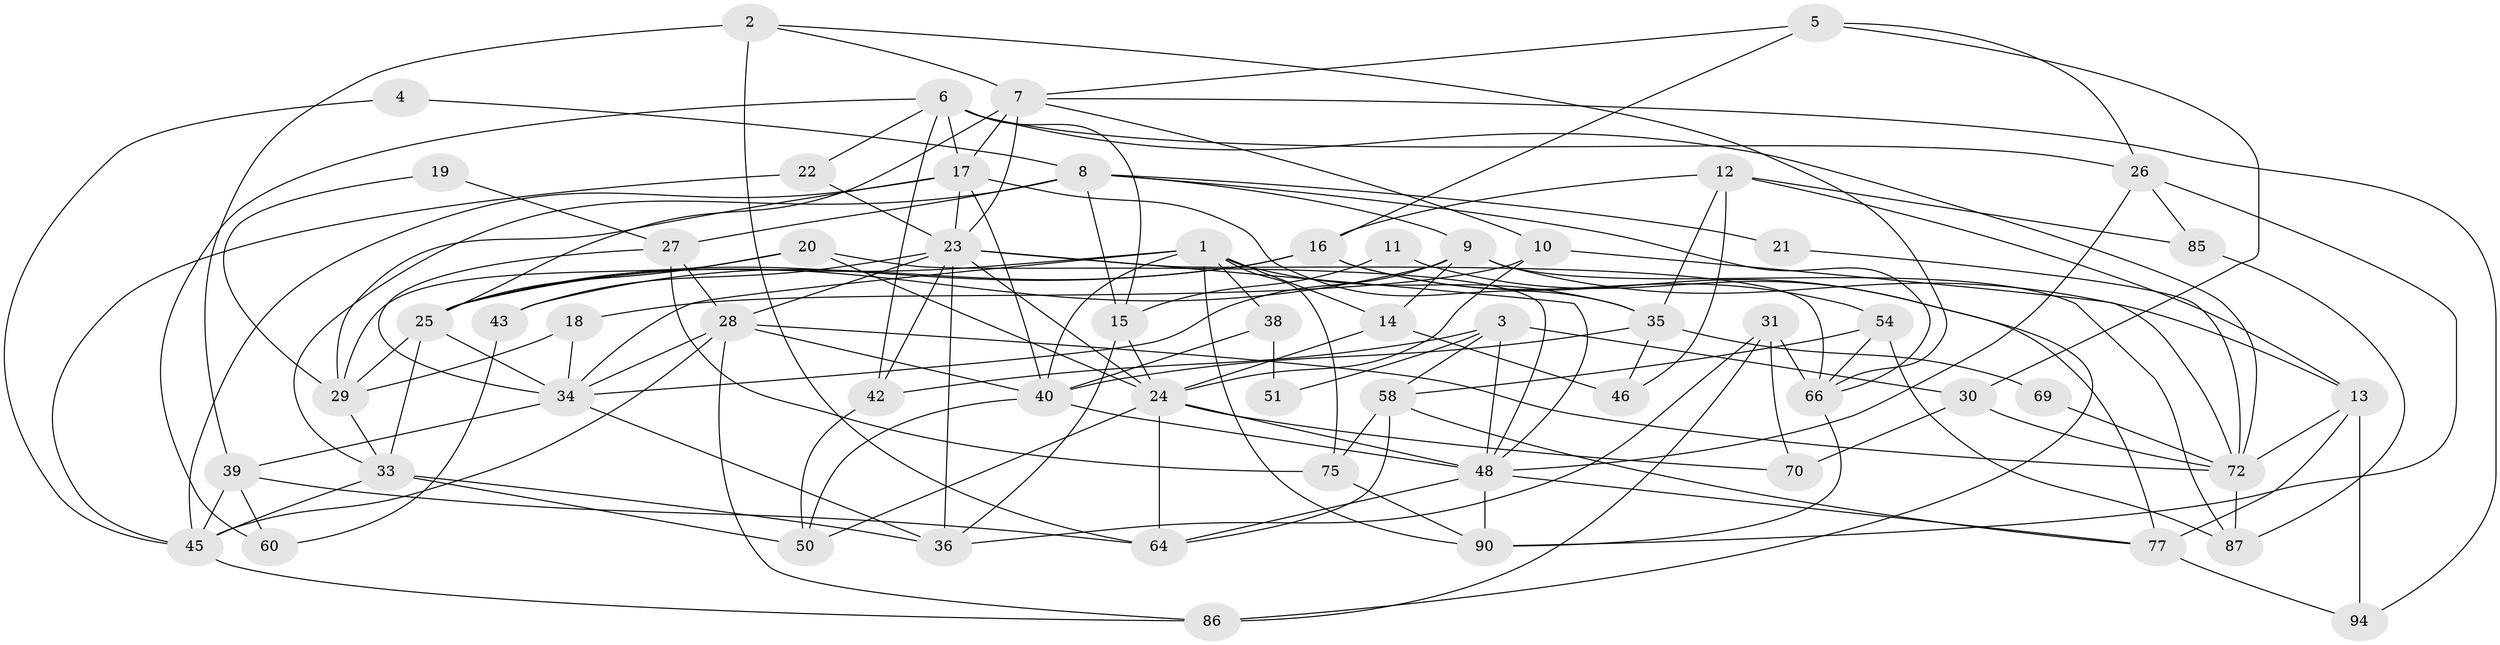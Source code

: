 // original degree distribution, {4: 0.30851063829787234, 3: 0.3191489361702128, 5: 0.14893617021276595, 2: 0.0851063829787234, 6: 0.09574468085106383, 9: 0.010638297872340425, 7: 0.031914893617021274}
// Generated by graph-tools (version 1.1) at 2025/11/02/27/25 16:11:23]
// undirected, 60 vertices, 148 edges
graph export_dot {
graph [start="1"]
  node [color=gray90,style=filled];
  1 [super="+71"];
  2 [super="+63"];
  3;
  4;
  5;
  6 [super="+83"];
  7 [super="+37"];
  8 [super="+59"];
  9 [super="+79"];
  10;
  11;
  12 [super="+82"];
  13 [super="+81"];
  14 [super="+68"];
  15 [super="+89"];
  16;
  17 [super="+41"];
  18;
  19;
  20 [super="+32"];
  21;
  22;
  23 [super="+92"];
  24 [super="+47"];
  25 [super="+76"];
  26 [super="+55"];
  27 [super="+61"];
  28 [super="+74"];
  29 [super="+57"];
  30 [super="+73"];
  31;
  33 [super="+49"];
  34 [super="+53"];
  35 [super="+44"];
  36 [super="+62"];
  38;
  39 [super="+65"];
  40 [super="+56"];
  42;
  43;
  45 [super="+52"];
  46;
  48 [super="+78"];
  50;
  51;
  54 [super="+93"];
  58 [super="+91"];
  60;
  64 [super="+67"];
  66;
  69;
  70;
  72 [super="+80"];
  75;
  77 [super="+84"];
  85;
  86;
  87 [super="+88"];
  90;
  94;
  1 -- 35;
  1 -- 75;
  1 -- 40;
  1 -- 34;
  1 -- 38;
  1 -- 90;
  1 -- 25;
  1 -- 14;
  2 -- 66;
  2 -- 7;
  2 -- 64;
  2 -- 39 [weight=2];
  3 -- 30;
  3 -- 42;
  3 -- 48;
  3 -- 51;
  3 -- 58;
  4 -- 45;
  4 -- 8;
  5 -- 26;
  5 -- 16;
  5 -- 30;
  5 -- 7;
  6 -- 17;
  6 -- 15;
  6 -- 42;
  6 -- 60;
  6 -- 26;
  6 -- 22;
  6 -- 72;
  7 -- 94;
  7 -- 17 [weight=2];
  7 -- 23;
  7 -- 10;
  7 -- 25;
  8 -- 21 [weight=2];
  8 -- 66;
  8 -- 15;
  8 -- 27;
  8 -- 33;
  8 -- 9;
  9 -- 14;
  9 -- 25;
  9 -- 13;
  9 -- 87;
  9 -- 34;
  10 -- 24;
  10 -- 18;
  10 -- 72;
  11 -- 86;
  11 -- 15;
  12 -- 16;
  12 -- 13;
  12 -- 35;
  12 -- 85;
  12 -- 46;
  13 -- 94;
  13 -- 72;
  13 -- 77;
  14 -- 24;
  14 -- 46;
  15 -- 24;
  15 -- 36;
  16 -- 43;
  16 -- 77;
  16 -- 54;
  16 -- 25;
  17 -- 23;
  17 -- 45;
  17 -- 35;
  17 -- 40;
  17 -- 29;
  18 -- 29;
  18 -- 34;
  19 -- 27;
  19 -- 29;
  20 -- 48;
  20 -- 24;
  20 -- 25;
  20 -- 29;
  21 -- 72;
  22 -- 23;
  22 -- 45;
  23 -- 28;
  23 -- 36;
  23 -- 42;
  23 -- 66;
  23 -- 43;
  23 -- 24;
  23 -- 48;
  24 -- 50;
  24 -- 70;
  24 -- 64;
  24 -- 48;
  25 -- 33;
  25 -- 34;
  25 -- 29;
  26 -- 85;
  26 -- 90;
  26 -- 48;
  27 -- 34;
  27 -- 75;
  27 -- 28;
  28 -- 40;
  28 -- 34;
  28 -- 86;
  28 -- 45;
  28 -- 72;
  29 -- 33;
  30 -- 70;
  30 -- 72;
  31 -- 36;
  31 -- 86;
  31 -- 66;
  31 -- 70;
  33 -- 36;
  33 -- 50;
  33 -- 45;
  34 -- 39;
  34 -- 36;
  35 -- 69;
  35 -- 40;
  35 -- 46;
  38 -- 40;
  38 -- 51;
  39 -- 64;
  39 -- 45;
  39 -- 60;
  40 -- 48 [weight=2];
  40 -- 50;
  42 -- 50;
  43 -- 60;
  45 -- 86;
  48 -- 90;
  48 -- 64;
  48 -- 77;
  54 -- 58;
  54 -- 66;
  54 -- 87;
  58 -- 77;
  58 -- 64;
  58 -- 75;
  66 -- 90;
  69 -- 72;
  72 -- 87;
  75 -- 90;
  77 -- 94;
  85 -- 87;
}
